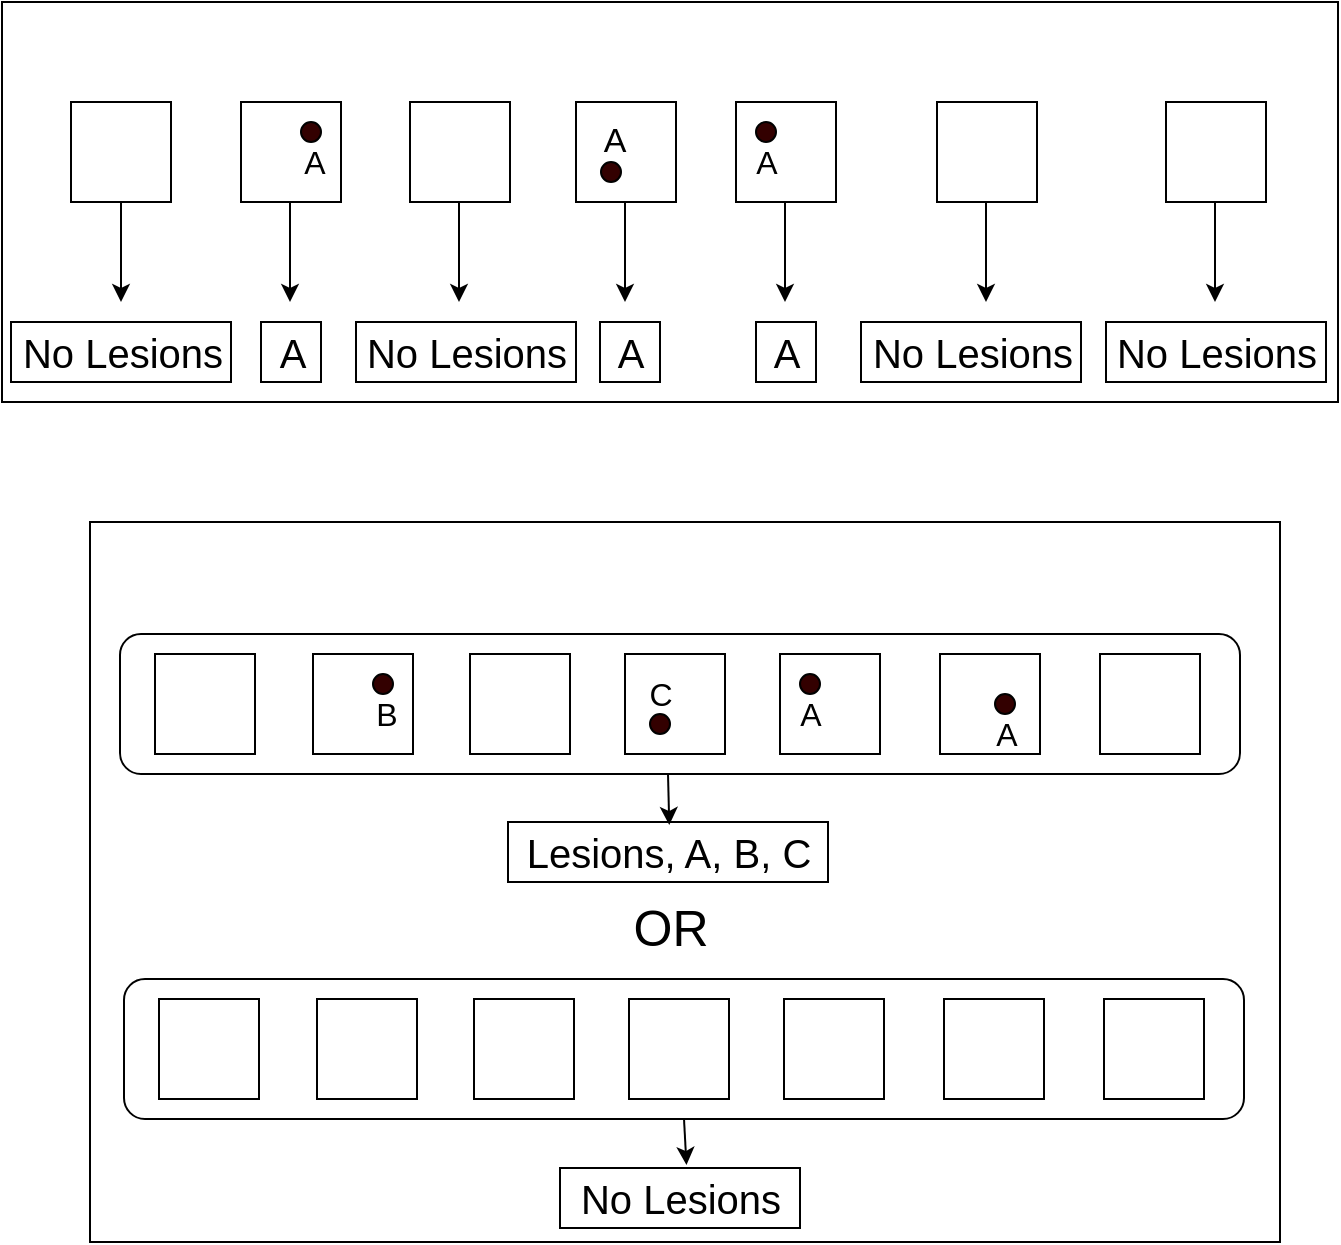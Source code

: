 <mxfile version="12.4.3" type="github" pages="1"><diagram id="07KC0Enc69GIWdsR2fSs" name="Page-1"><mxGraphModel dx="1202" dy="1274" grid="1" gridSize="10" guides="1" tooltips="1" connect="1" arrows="1" fold="1" page="1" pageScale="1" pageWidth="827" pageHeight="1169" math="0" shadow="0"><root><mxCell id="0"/><mxCell id="1" parent="0"/><mxCell id="r6VHS4aTgNpA6CS10Hhb-2" value="" style="rounded=0;whiteSpace=wrap;html=1;" parent="1" vertex="1"><mxGeometry x="11" y="130" width="668" height="200" as="geometry"/></mxCell><mxCell id="r6VHS4aTgNpA6CS10Hhb-3" value="" style="rounded=0;whiteSpace=wrap;html=1;" parent="1" vertex="1"><mxGeometry x="45.5" y="180" width="50" height="50" as="geometry"/></mxCell><mxCell id="r6VHS4aTgNpA6CS10Hhb-4" value="" style="rounded=0;whiteSpace=wrap;html=1;" parent="1" vertex="1"><mxGeometry x="130.5" y="180" width="50" height="50" as="geometry"/></mxCell><mxCell id="r6VHS4aTgNpA6CS10Hhb-5" value="" style="rounded=0;whiteSpace=wrap;html=1;" parent="1" vertex="1"><mxGeometry x="215" y="180" width="50" height="50" as="geometry"/></mxCell><mxCell id="r6VHS4aTgNpA6CS10Hhb-6" value="" style="rounded=0;whiteSpace=wrap;html=1;" parent="1" vertex="1"><mxGeometry x="298" y="180" width="50" height="50" as="geometry"/></mxCell><mxCell id="r6VHS4aTgNpA6CS10Hhb-7" value="" style="rounded=0;whiteSpace=wrap;html=1;" parent="1" vertex="1"><mxGeometry x="378" y="180" width="50" height="50" as="geometry"/></mxCell><mxCell id="r6VHS4aTgNpA6CS10Hhb-8" value="" style="rounded=0;whiteSpace=wrap;html=1;" parent="1" vertex="1"><mxGeometry x="478.5" y="180" width="50" height="50" as="geometry"/></mxCell><mxCell id="r6VHS4aTgNpA6CS10Hhb-9" value="" style="rounded=0;whiteSpace=wrap;html=1;" parent="1" vertex="1"><mxGeometry x="593" y="180" width="50" height="50" as="geometry"/></mxCell><mxCell id="r6VHS4aTgNpA6CS10Hhb-10" value="" style="endArrow=classic;html=1;exitX=0.5;exitY=1;exitDx=0;exitDy=0;" parent="1" source="r6VHS4aTgNpA6CS10Hhb-3" edge="1"><mxGeometry width="50" height="50" relative="1" as="geometry"><mxPoint x="15.5" y="420" as="sourcePoint"/><mxPoint x="70.5" y="280" as="targetPoint"/></mxGeometry></mxCell><mxCell id="r6VHS4aTgNpA6CS10Hhb-11" value="" style="ellipse;whiteSpace=wrap;html=1;fillColor=#330000;" parent="1" vertex="1"><mxGeometry x="160.5" y="190" width="10" height="10" as="geometry"/></mxCell><mxCell id="r6VHS4aTgNpA6CS10Hhb-12" value="" style="ellipse;whiteSpace=wrap;html=1;fillColor=#330000;" parent="1" vertex="1"><mxGeometry x="310.5" y="210" width="10" height="10" as="geometry"/></mxCell><mxCell id="r6VHS4aTgNpA6CS10Hhb-13" value="" style="ellipse;whiteSpace=wrap;html=1;fillColor=#330000;" parent="1" vertex="1"><mxGeometry x="388" y="190" width="10" height="10" as="geometry"/></mxCell><mxCell id="r6VHS4aTgNpA6CS10Hhb-15" value="&lt;font style=&quot;font-size: 16px&quot;&gt;A&lt;/font&gt;" style="text;html=1;align=center;verticalAlign=middle;resizable=0;points=[];;autosize=1;" parent="1" vertex="1"><mxGeometry x="151.5" y="200" width="30" height="20" as="geometry"/></mxCell><mxCell id="r6VHS4aTgNpA6CS10Hhb-16" value="&lt;font style=&quot;font-size: 17px&quot;&gt;A&lt;/font&gt;" style="text;html=1;align=center;verticalAlign=middle;resizable=0;points=[];;autosize=1;" parent="1" vertex="1"><mxGeometry x="301.5" y="190" width="30" height="20" as="geometry"/></mxCell><mxCell id="r6VHS4aTgNpA6CS10Hhb-17" value="&lt;font style=&quot;font-size: 16px&quot;&gt;A&lt;/font&gt;" style="text;html=1;align=center;verticalAlign=middle;resizable=0;points=[];;autosize=1;" parent="1" vertex="1"><mxGeometry x="378" y="200" width="30" height="20" as="geometry"/></mxCell><mxCell id="r6VHS4aTgNpA6CS10Hhb-18" value="" style="endArrow=classic;html=1;exitX=0.5;exitY=1;exitDx=0;exitDy=0;" parent="1" edge="1"><mxGeometry width="50" height="50" relative="1" as="geometry"><mxPoint x="155" y="230" as="sourcePoint"/><mxPoint x="155" y="280" as="targetPoint"/></mxGeometry></mxCell><mxCell id="r6VHS4aTgNpA6CS10Hhb-19" value="" style="endArrow=classic;html=1;exitX=0.5;exitY=1;exitDx=0;exitDy=0;" parent="1" edge="1"><mxGeometry width="50" height="50" relative="1" as="geometry"><mxPoint x="239.5" y="230" as="sourcePoint"/><mxPoint x="239.5" y="280" as="targetPoint"/></mxGeometry></mxCell><mxCell id="r6VHS4aTgNpA6CS10Hhb-20" value="" style="endArrow=classic;html=1;exitX=0.5;exitY=1;exitDx=0;exitDy=0;" parent="1" edge="1"><mxGeometry width="50" height="50" relative="1" as="geometry"><mxPoint x="322.5" y="230" as="sourcePoint"/><mxPoint x="322.5" y="280" as="targetPoint"/></mxGeometry></mxCell><mxCell id="r6VHS4aTgNpA6CS10Hhb-21" value="" style="endArrow=classic;html=1;exitX=0.5;exitY=1;exitDx=0;exitDy=0;" parent="1" edge="1"><mxGeometry width="50" height="50" relative="1" as="geometry"><mxPoint x="402.5" y="230" as="sourcePoint"/><mxPoint x="402.5" y="280" as="targetPoint"/></mxGeometry></mxCell><mxCell id="r6VHS4aTgNpA6CS10Hhb-22" value="" style="endArrow=classic;html=1;exitX=0.5;exitY=1;exitDx=0;exitDy=0;" parent="1" edge="1"><mxGeometry width="50" height="50" relative="1" as="geometry"><mxPoint x="503" y="230" as="sourcePoint"/><mxPoint x="503" y="280" as="targetPoint"/></mxGeometry></mxCell><mxCell id="r6VHS4aTgNpA6CS10Hhb-23" value="" style="endArrow=classic;html=1;exitX=0.5;exitY=1;exitDx=0;exitDy=0;" parent="1" edge="1"><mxGeometry width="50" height="50" relative="1" as="geometry"><mxPoint x="617.5" y="230" as="sourcePoint"/><mxPoint x="617.5" y="280" as="targetPoint"/></mxGeometry></mxCell><mxCell id="r6VHS4aTgNpA6CS10Hhb-24" value="&lt;font style=&quot;font-size: 20px&quot;&gt;No Lesions&lt;/font&gt;" style="text;html=1;align=center;verticalAlign=middle;resizable=0;points=[];;autosize=1;strokeColor=#000000;" parent="1" vertex="1"><mxGeometry x="15.5" y="290" width="110" height="30" as="geometry"/></mxCell><mxCell id="r6VHS4aTgNpA6CS10Hhb-27" value="&lt;font style=&quot;font-size: 20px&quot;&gt;No Lesions&lt;/font&gt;" style="text;html=1;align=center;verticalAlign=middle;resizable=0;points=[];;autosize=1;strokeColor=#000000;" parent="1" vertex="1"><mxGeometry x="188" y="290" width="110" height="30" as="geometry"/></mxCell><mxCell id="r6VHS4aTgNpA6CS10Hhb-28" value="&lt;font style=&quot;font-size: 20px&quot;&gt;No Lesions&lt;/font&gt;" style="text;html=1;align=center;verticalAlign=middle;resizable=0;points=[];;autosize=1;strokeColor=#000000;" parent="1" vertex="1"><mxGeometry x="440.5" y="290" width="110" height="30" as="geometry"/></mxCell><mxCell id="r6VHS4aTgNpA6CS10Hhb-29" value="&lt;font style=&quot;font-size: 20px&quot;&gt;No Lesions&lt;/font&gt;" style="text;html=1;align=center;verticalAlign=middle;resizable=0;points=[];;autosize=1;strokeColor=#000000;" parent="1" vertex="1"><mxGeometry x="563" y="290" width="110" height="30" as="geometry"/></mxCell><mxCell id="r6VHS4aTgNpA6CS10Hhb-30" value="&lt;font style=&quot;font-size: 20px&quot;&gt;A&lt;/font&gt;" style="text;html=1;align=center;verticalAlign=middle;resizable=0;points=[];;autosize=1;strokeColor=#000000;" parent="1" vertex="1"><mxGeometry x="140.5" y="290" width="30" height="30" as="geometry"/></mxCell><mxCell id="r6VHS4aTgNpA6CS10Hhb-32" value="&lt;font style=&quot;font-size: 20px&quot;&gt;A&lt;/font&gt;" style="text;html=1;align=center;verticalAlign=middle;resizable=0;points=[];;autosize=1;strokeColor=#000000;" parent="1" vertex="1"><mxGeometry x="310" y="290" width="30" height="30" as="geometry"/></mxCell><mxCell id="r6VHS4aTgNpA6CS10Hhb-33" value="&lt;font&gt;&lt;font style=&quot;font-size: 20px&quot;&gt;A&lt;/font&gt;&lt;br&gt;&lt;/font&gt;" style="text;html=1;align=center;verticalAlign=middle;resizable=0;points=[];;autosize=1;strokeColor=#000000;" parent="1" vertex="1"><mxGeometry x="388" y="290" width="30" height="30" as="geometry"/></mxCell><mxCell id="r6VHS4aTgNpA6CS10Hhb-35" value="" style="rounded=0;whiteSpace=wrap;html=1;" parent="1" vertex="1"><mxGeometry x="55" y="390" width="595" height="360" as="geometry"/></mxCell><mxCell id="r6VHS4aTgNpA6CS10Hhb-37" value="" style="rounded=1;whiteSpace=wrap;html=1;fillColor=#FFFFFF;" parent="1" vertex="1"><mxGeometry x="70" y="446" width="560" height="70" as="geometry"/></mxCell><mxCell id="r6VHS4aTgNpA6CS10Hhb-38" value="" style="rounded=0;whiteSpace=wrap;html=1;" parent="1" vertex="1"><mxGeometry x="87.5" y="456" width="50" height="50" as="geometry"/></mxCell><mxCell id="r6VHS4aTgNpA6CS10Hhb-39" value="" style="rounded=0;whiteSpace=wrap;html=1;" parent="1" vertex="1"><mxGeometry x="166.5" y="456" width="50" height="50" as="geometry"/></mxCell><mxCell id="r6VHS4aTgNpA6CS10Hhb-40" value="" style="rounded=0;whiteSpace=wrap;html=1;" parent="1" vertex="1"><mxGeometry x="245" y="456" width="50" height="50" as="geometry"/></mxCell><mxCell id="r6VHS4aTgNpA6CS10Hhb-41" value="" style="rounded=0;whiteSpace=wrap;html=1;" parent="1" vertex="1"><mxGeometry x="322.5" y="456" width="50" height="50" as="geometry"/></mxCell><mxCell id="r6VHS4aTgNpA6CS10Hhb-42" value="" style="rounded=0;whiteSpace=wrap;html=1;" parent="1" vertex="1"><mxGeometry x="400" y="456" width="50" height="50" as="geometry"/></mxCell><mxCell id="r6VHS4aTgNpA6CS10Hhb-43" value="" style="rounded=0;whiteSpace=wrap;html=1;" parent="1" vertex="1"><mxGeometry x="480" y="456" width="50" height="50" as="geometry"/></mxCell><mxCell id="r6VHS4aTgNpA6CS10Hhb-44" value="" style="rounded=0;whiteSpace=wrap;html=1;" parent="1" vertex="1"><mxGeometry x="560" y="456" width="50" height="50" as="geometry"/></mxCell><mxCell id="r6VHS4aTgNpA6CS10Hhb-45" value="" style="ellipse;whiteSpace=wrap;html=1;fillColor=#330000;" parent="1" vertex="1"><mxGeometry x="196.5" y="466" width="10" height="10" as="geometry"/></mxCell><mxCell id="r6VHS4aTgNpA6CS10Hhb-46" value="" style="ellipse;whiteSpace=wrap;html=1;fillColor=#330000;" parent="1" vertex="1"><mxGeometry x="335" y="486" width="10" height="10" as="geometry"/></mxCell><mxCell id="r6VHS4aTgNpA6CS10Hhb-47" value="" style="ellipse;whiteSpace=wrap;html=1;fillColor=#330000;" parent="1" vertex="1"><mxGeometry x="410" y="466" width="10" height="10" as="geometry"/></mxCell><mxCell id="r6VHS4aTgNpA6CS10Hhb-48" value="&lt;font style=&quot;font-size: 16px&quot;&gt;B&lt;/font&gt;" style="text;html=1;align=center;verticalAlign=middle;resizable=0;points=[];;autosize=1;" parent="1" vertex="1"><mxGeometry x="187.5" y="476" width="30" height="20" as="geometry"/></mxCell><mxCell id="r6VHS4aTgNpA6CS10Hhb-49" value="&lt;font style=&quot;font-size: 16px&quot;&gt;C&lt;/font&gt;" style="text;html=1;align=center;verticalAlign=middle;resizable=0;points=[];;autosize=1;" parent="1" vertex="1"><mxGeometry x="325" y="466" width="30" height="20" as="geometry"/></mxCell><mxCell id="r6VHS4aTgNpA6CS10Hhb-50" value="&lt;font style=&quot;font-size: 16px&quot;&gt;A&lt;/font&gt;" style="text;html=1;align=center;verticalAlign=middle;resizable=0;points=[];;autosize=1;" parent="1" vertex="1"><mxGeometry x="400" y="476" width="30" height="20" as="geometry"/></mxCell><mxCell id="r6VHS4aTgNpA6CS10Hhb-51" value="" style="ellipse;whiteSpace=wrap;html=1;fillColor=#330000;" parent="1" vertex="1"><mxGeometry x="507.5" y="476" width="10" height="10" as="geometry"/></mxCell><mxCell id="r6VHS4aTgNpA6CS10Hhb-52" value="&lt;font style=&quot;font-size: 16px&quot;&gt;A&lt;/font&gt;" style="text;html=1;align=center;verticalAlign=middle;resizable=0;points=[];;autosize=1;" parent="1" vertex="1"><mxGeometry x="497.5" y="486" width="30" height="20" as="geometry"/></mxCell><mxCell id="r6VHS4aTgNpA6CS10Hhb-53" value="" style="endArrow=classic;html=1;exitX=0.5;exitY=1;exitDx=0;exitDy=0;entryX=0.504;entryY=0.05;entryDx=0;entryDy=0;entryPerimeter=0;" parent="1" target="r6VHS4aTgNpA6CS10Hhb-54" edge="1"><mxGeometry width="50" height="50" relative="1" as="geometry"><mxPoint x="344" y="516" as="sourcePoint"/><mxPoint x="344" y="536" as="targetPoint"/></mxGeometry></mxCell><mxCell id="r6VHS4aTgNpA6CS10Hhb-54" value="&lt;font style=&quot;font-size: 20px&quot;&gt;Lesions, A, B, C&lt;/font&gt;" style="text;html=1;align=center;verticalAlign=middle;resizable=0;points=[];;autosize=1;strokeColor=#000000;" parent="1" vertex="1"><mxGeometry x="264" y="540" width="160" height="30" as="geometry"/></mxCell><mxCell id="r6VHS4aTgNpA6CS10Hhb-55" value="" style="rounded=1;whiteSpace=wrap;html=1;fillColor=#FFFFFF;" parent="1" vertex="1"><mxGeometry x="72" y="618.5" width="560" height="70" as="geometry"/></mxCell><mxCell id="r6VHS4aTgNpA6CS10Hhb-56" value="" style="rounded=0;whiteSpace=wrap;html=1;" parent="1" vertex="1"><mxGeometry x="89.5" y="628.5" width="50" height="50" as="geometry"/></mxCell><mxCell id="r6VHS4aTgNpA6CS10Hhb-57" value="" style="rounded=0;whiteSpace=wrap;html=1;" parent="1" vertex="1"><mxGeometry x="168.5" y="628.5" width="50" height="50" as="geometry"/></mxCell><mxCell id="r6VHS4aTgNpA6CS10Hhb-58" value="" style="rounded=0;whiteSpace=wrap;html=1;" parent="1" vertex="1"><mxGeometry x="247" y="628.5" width="50" height="50" as="geometry"/></mxCell><mxCell id="r6VHS4aTgNpA6CS10Hhb-59" value="" style="rounded=0;whiteSpace=wrap;html=1;" parent="1" vertex="1"><mxGeometry x="324.5" y="628.5" width="50" height="50" as="geometry"/></mxCell><mxCell id="r6VHS4aTgNpA6CS10Hhb-60" value="" style="rounded=0;whiteSpace=wrap;html=1;" parent="1" vertex="1"><mxGeometry x="402" y="628.5" width="50" height="50" as="geometry"/></mxCell><mxCell id="r6VHS4aTgNpA6CS10Hhb-61" value="" style="rounded=0;whiteSpace=wrap;html=1;" parent="1" vertex="1"><mxGeometry x="482" y="628.5" width="50" height="50" as="geometry"/></mxCell><mxCell id="r6VHS4aTgNpA6CS10Hhb-62" value="" style="rounded=0;whiteSpace=wrap;html=1;" parent="1" vertex="1"><mxGeometry x="562" y="628.5" width="50" height="50" as="geometry"/></mxCell><mxCell id="r6VHS4aTgNpA6CS10Hhb-72" value="&lt;font style=&quot;font-size: 20px&quot;&gt;No Lesions&lt;/font&gt;" style="text;html=1;align=center;verticalAlign=middle;resizable=0;points=[];;autosize=1;strokeColor=#000000;" parent="1" vertex="1"><mxGeometry x="290" y="713" width="120" height="30" as="geometry"/></mxCell><mxCell id="r6VHS4aTgNpA6CS10Hhb-73" value="&lt;font style=&quot;font-size: 25px&quot;&gt;OR&lt;/font&gt;" style="text;html=1;align=center;verticalAlign=middle;resizable=0;points=[];;autosize=1;" parent="1" vertex="1"><mxGeometry x="320" y="582" width="50" height="20" as="geometry"/></mxCell><mxCell id="r6VHS4aTgNpA6CS10Hhb-76" value="" style="endArrow=classic;html=1;exitX=0.5;exitY=1;exitDx=0;exitDy=0;entryX=0.527;entryY=-0.05;entryDx=0;entryDy=0;entryPerimeter=0;" parent="1" source="r6VHS4aTgNpA6CS10Hhb-55" target="r6VHS4aTgNpA6CS10Hhb-72" edge="1"><mxGeometry width="50" height="50" relative="1" as="geometry"><mxPoint x="354" y="526" as="sourcePoint"/><mxPoint x="354.98" y="556" as="targetPoint"/></mxGeometry></mxCell></root></mxGraphModel></diagram></mxfile>